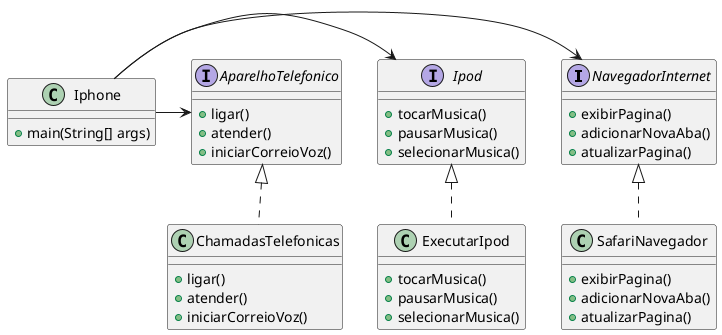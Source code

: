 @startuml
interface NavegadorInternet {
    +exibirPagina()
    +adicionarNovaAba()
    +atualizarPagina()
}

class SafariNavegador {
    +exibirPagina()
    +adicionarNovaAba()
    +atualizarPagina()
}

class Iphone {
    +main(String[] args)
}

interface Ipod {
    +tocarMusica()
    +pausarMusica()
    +selecionarMusica()
}

class ExecutarIpod {
    +tocarMusica()
    +pausarMusica()
    +selecionarMusica()
}

interface AparelhoTelefonico {
    +ligar()
    +atender()
    +iniciarCorreioVoz()
}

class ChamadasTelefonicas {
    +ligar()
    +atender()
    +iniciarCorreioVoz()
}

NavegadorInternet <|.. SafariNavegador
Iphone -> NavegadorInternet
Iphone -> Ipod
Ipod <|.. ExecutarIpod
Iphone -> AparelhoTelefonico
AparelhoTelefonico <|.. ChamadasTelefonicas
@enduml
